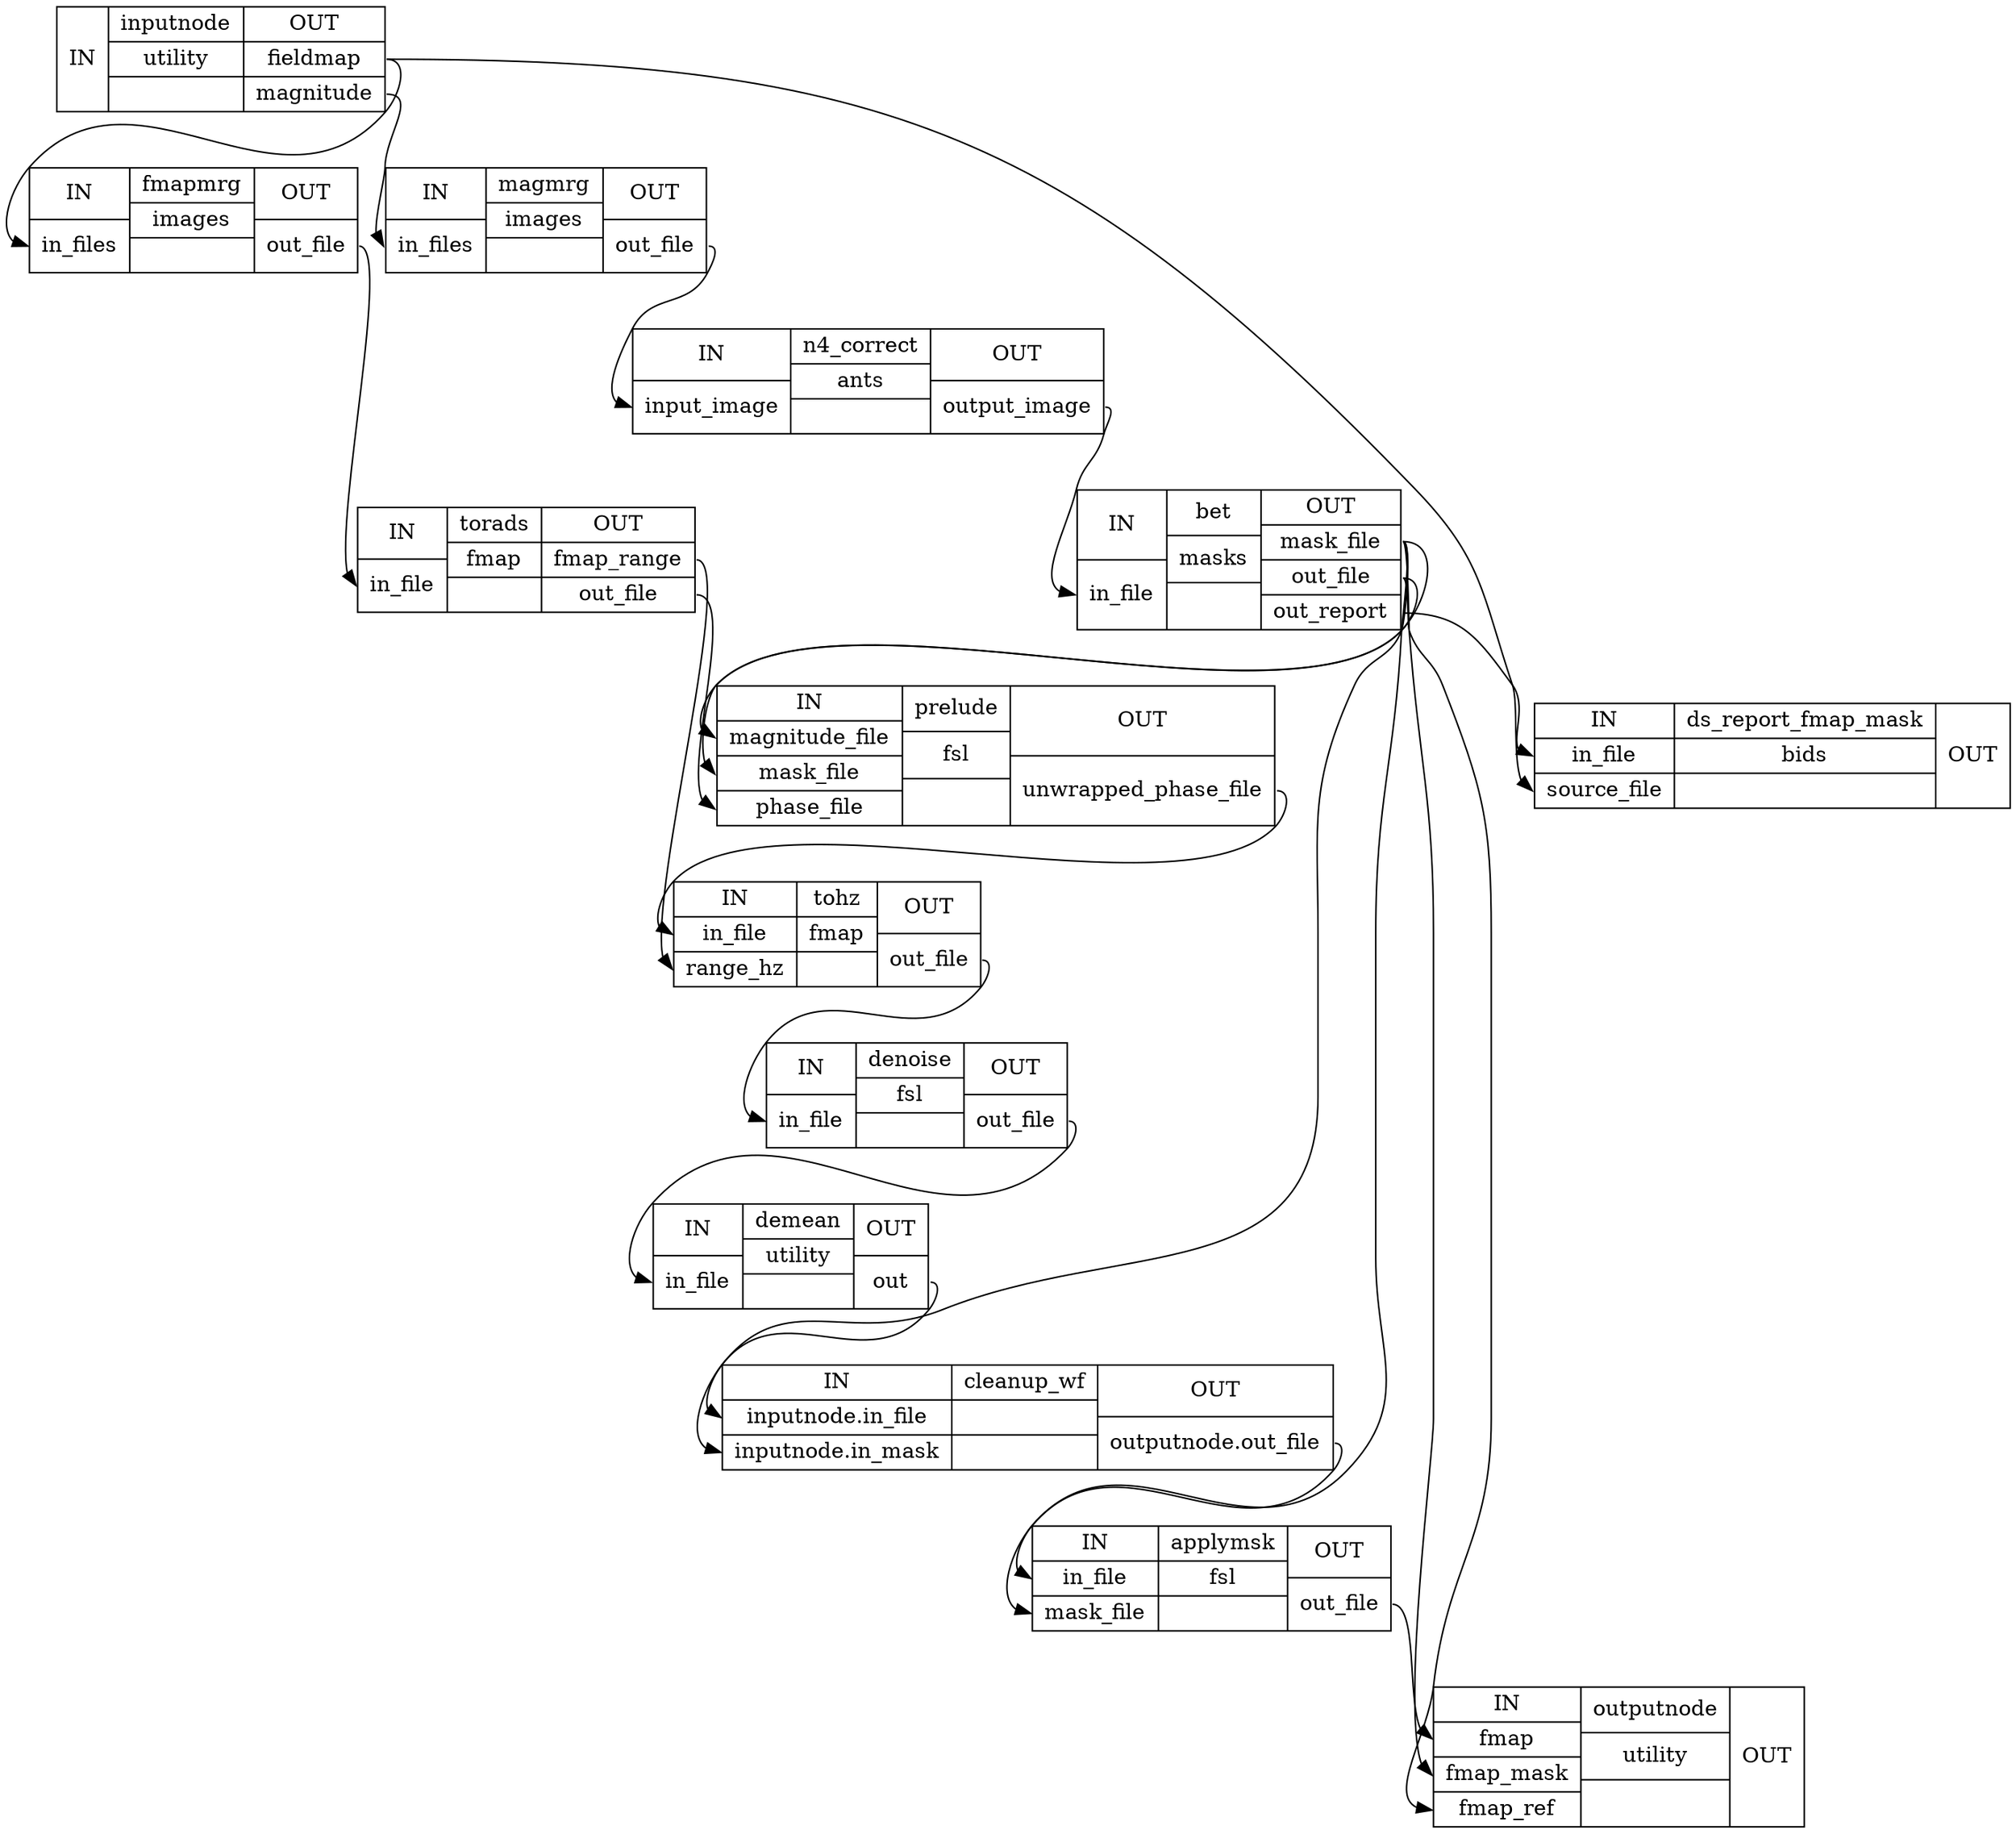 digraph structs {
node [shape=record];
fmap_wfinputnode [label="{IN}|{ inputnode | utility |  }|{OUT|<outfieldmap> fieldmap|<outmagnitude> magnitude}"];
fmap_wffmapmrg [label="{IN|<ininfiles> in_files}|{ fmapmrg | images |  }|{OUT|<outoutfile> out_file}"];
fmap_wftorads [label="{IN|<ininfile> in_file}|{ torads | fmap |  }|{OUT|<outfmaprange> fmap_range|<outoutfile> out_file}"];
fmap_wfmagmrg [label="{IN|<ininfiles> in_files}|{ magmrg | images |  }|{OUT|<outoutfile> out_file}"];
fmap_wfn4_correct [label="{IN|<ininputimage> input_image}|{ n4_correct | ants |  }|{OUT|<outoutputimage> output_image}"];
fmap_wfbet [label="{IN|<ininfile> in_file}|{ bet | masks |  }|{OUT|<outmaskfile> mask_file|<outoutfile> out_file|<outoutreport> out_report}"];
fmap_wfprelude [label="{IN|<inmagnitudefile> magnitude_file|<inmaskfile> mask_file|<inphasefile> phase_file}|{ prelude | fsl |  }|{OUT|<outunwrappedphasefile> unwrapped_phase_file}"];
fmap_wftohz [label="{IN|<ininfile> in_file|<inrangehz> range_hz}|{ tohz | fmap |  }|{OUT|<outoutfile> out_file}"];
fmap_wfdenoise [label="{IN|<ininfile> in_file}|{ denoise | fsl |  }|{OUT|<outoutfile> out_file}"];
fmap_wfdemean [label="{IN|<ininfile> in_file}|{ demean | utility |  }|{OUT|<outout> out}"];
fmap_wfcleanup_wf [label="{IN|<ininputnodeinfile> inputnode.in_file|<ininputnodeinmask> inputnode.in_mask}|{ cleanup_wf |  |  }|{OUT|<outoutputnodeoutfile> outputnode.out_file}"];
fmap_wfapplymsk [label="{IN|<ininfile> in_file|<inmaskfile> mask_file}|{ applymsk | fsl |  }|{OUT|<outoutfile> out_file}"];
fmap_wfoutputnode [label="{IN|<infmap> fmap|<infmapmask> fmap_mask|<infmapref> fmap_ref}|{ outputnode | utility |  }|{OUT}"];
fmap_wfds_report_fmap_mask [label="{IN|<ininfile> in_file|<insourcefile> source_file}|{ ds_report_fmap_mask | bids |  }|{OUT}"];
fmap_wfapplymsk:outoutfile:e -> fmap_wfoutputnode:infmap:w;
fmap_wfbet:outmaskfile:e -> fmap_wfapplymsk:inmaskfile:w;
fmap_wfbet:outmaskfile:e -> fmap_wfcleanup_wf:ininputnodeinmask:w;
fmap_wfbet:outmaskfile:e -> fmap_wfoutputnode:infmapmask:w;
fmap_wfbet:outmaskfile:e -> fmap_wfprelude:inmaskfile:w;
fmap_wfbet:outoutfile:e -> fmap_wfoutputnode:infmapref:w;
fmap_wfbet:outoutfile:e -> fmap_wfprelude:inmagnitudefile:w;
fmap_wfbet:outoutreport:e -> fmap_wfds_report_fmap_mask:ininfile:w;
fmap_wfcleanup_wf:outoutputnodeoutfile:e -> fmap_wfapplymsk:ininfile:w;
fmap_wfdemean:outout:e -> fmap_wfcleanup_wf:ininputnodeinfile:w;
fmap_wfdenoise:outoutfile:e -> fmap_wfdemean:ininfile:w;
fmap_wffmapmrg:outoutfile:e -> fmap_wftorads:ininfile:w;
fmap_wfinputnode:outfieldmap:e -> fmap_wfds_report_fmap_mask:insourcefile:w;
fmap_wfinputnode:outfieldmap:e -> fmap_wffmapmrg:ininfiles:w;
fmap_wfinputnode:outmagnitude:e -> fmap_wfmagmrg:ininfiles:w;
fmap_wfmagmrg:outoutfile:e -> fmap_wfn4_correct:ininputimage:w;
fmap_wfn4_correct:outoutputimage:e -> fmap_wfbet:ininfile:w;
fmap_wfprelude:outunwrappedphasefile:e -> fmap_wftohz:ininfile:w;
fmap_wftohz:outoutfile:e -> fmap_wfdenoise:ininfile:w;
fmap_wftorads:outfmaprange:e -> fmap_wftohz:inrangehz:w;
fmap_wftorads:outoutfile:e -> fmap_wfprelude:inphasefile:w;
}